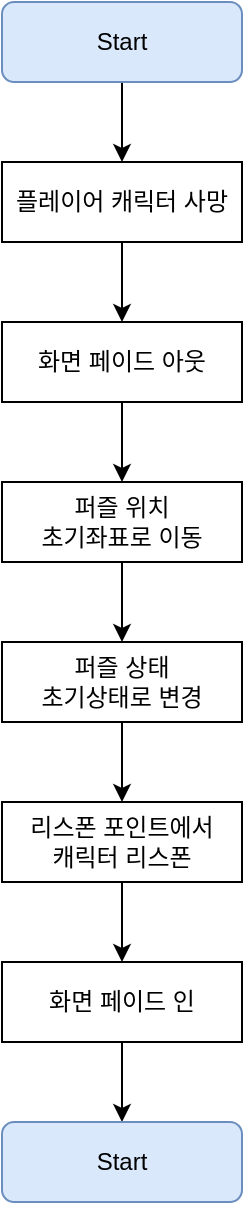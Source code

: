 <mxfile version="14.5.7" type="device"><diagram id="gYGGac4-sCnNwY5JGSFR" name="Page-1"><mxGraphModel dx="1102" dy="557" grid="1" gridSize="10" guides="1" tooltips="1" connect="1" arrows="1" fold="1" page="1" pageScale="1" pageWidth="827" pageHeight="1169" math="0" shadow="0"><root><mxCell id="0"/><mxCell id="1" parent="0"/><mxCell id="jArpJqAtxRt47M2cSEUZ-3" style="edgeStyle=orthogonalEdgeStyle;rounded=0;orthogonalLoop=1;jettySize=auto;html=1;exitX=0.5;exitY=1;exitDx=0;exitDy=0;entryX=0.5;entryY=0;entryDx=0;entryDy=0;" parent="1" source="jArpJqAtxRt47M2cSEUZ-1" target="jArpJqAtxRt47M2cSEUZ-2" edge="1"><mxGeometry relative="1" as="geometry"/></mxCell><mxCell id="jArpJqAtxRt47M2cSEUZ-1" value="Start" style="rounded=1;whiteSpace=wrap;html=1;fillColor=#dae8fc;strokeColor=#6c8ebf;" parent="1" vertex="1"><mxGeometry x="240" y="80" width="120" height="40" as="geometry"/></mxCell><mxCell id="jArpJqAtxRt47M2cSEUZ-5" style="edgeStyle=orthogonalEdgeStyle;rounded=0;orthogonalLoop=1;jettySize=auto;html=1;exitX=0.5;exitY=1;exitDx=0;exitDy=0;" parent="1" source="jArpJqAtxRt47M2cSEUZ-2" target="jArpJqAtxRt47M2cSEUZ-4" edge="1"><mxGeometry relative="1" as="geometry"/></mxCell><mxCell id="jArpJqAtxRt47M2cSEUZ-2" value="플레이어 캐릭터 사망" style="rounded=0;whiteSpace=wrap;html=1;" parent="1" vertex="1"><mxGeometry x="240" y="160" width="120" height="40" as="geometry"/></mxCell><mxCell id="jArpJqAtxRt47M2cSEUZ-7" style="edgeStyle=orthogonalEdgeStyle;rounded=0;orthogonalLoop=1;jettySize=auto;html=1;exitX=0.5;exitY=1;exitDx=0;exitDy=0;entryX=0.5;entryY=0;entryDx=0;entryDy=0;" parent="1" source="jArpJqAtxRt47M2cSEUZ-4" target="jArpJqAtxRt47M2cSEUZ-6" edge="1"><mxGeometry relative="1" as="geometry"/></mxCell><mxCell id="jArpJqAtxRt47M2cSEUZ-4" value="화면 페이드 아웃" style="rounded=0;whiteSpace=wrap;html=1;" parent="1" vertex="1"><mxGeometry x="240" y="240" width="120" height="40" as="geometry"/></mxCell><mxCell id="R0F_q-L-1ayGHb8F3FAt-2" style="edgeStyle=orthogonalEdgeStyle;rounded=0;orthogonalLoop=1;jettySize=auto;html=1;exitX=0.5;exitY=1;exitDx=0;exitDy=0;entryX=0.5;entryY=0;entryDx=0;entryDy=0;" edge="1" parent="1" source="jArpJqAtxRt47M2cSEUZ-6" target="R0F_q-L-1ayGHb8F3FAt-1"><mxGeometry relative="1" as="geometry"/></mxCell><mxCell id="jArpJqAtxRt47M2cSEUZ-6" value="퍼즐 위치&lt;br&gt;초기좌표로 이동" style="rounded=0;whiteSpace=wrap;html=1;" parent="1" vertex="1"><mxGeometry x="240" y="320" width="120" height="40" as="geometry"/></mxCell><mxCell id="jArpJqAtxRt47M2cSEUZ-11" style="edgeStyle=orthogonalEdgeStyle;rounded=0;orthogonalLoop=1;jettySize=auto;html=1;exitX=0.5;exitY=1;exitDx=0;exitDy=0;" parent="1" source="jArpJqAtxRt47M2cSEUZ-8" target="jArpJqAtxRt47M2cSEUZ-10" edge="1"><mxGeometry relative="1" as="geometry"/></mxCell><mxCell id="jArpJqAtxRt47M2cSEUZ-8" value="리스폰 포인트에서&lt;br&gt;캐릭터 리스폰" style="rounded=0;whiteSpace=wrap;html=1;" parent="1" vertex="1"><mxGeometry x="240" y="480" width="120" height="40" as="geometry"/></mxCell><mxCell id="jArpJqAtxRt47M2cSEUZ-13" style="edgeStyle=orthogonalEdgeStyle;rounded=0;orthogonalLoop=1;jettySize=auto;html=1;exitX=0.5;exitY=1;exitDx=0;exitDy=0;" parent="1" source="jArpJqAtxRt47M2cSEUZ-10" target="jArpJqAtxRt47M2cSEUZ-12" edge="1"><mxGeometry relative="1" as="geometry"/></mxCell><mxCell id="jArpJqAtxRt47M2cSEUZ-10" value="화면 페이드 인" style="rounded=0;whiteSpace=wrap;html=1;" parent="1" vertex="1"><mxGeometry x="240" y="560" width="120" height="40" as="geometry"/></mxCell><mxCell id="jArpJqAtxRt47M2cSEUZ-12" value="Start" style="rounded=1;whiteSpace=wrap;html=1;fillColor=#dae8fc;strokeColor=#6c8ebf;" parent="1" vertex="1"><mxGeometry x="240" y="640" width="120" height="40" as="geometry"/></mxCell><mxCell id="R0F_q-L-1ayGHb8F3FAt-3" style="edgeStyle=orthogonalEdgeStyle;rounded=0;orthogonalLoop=1;jettySize=auto;html=1;exitX=0.5;exitY=1;exitDx=0;exitDy=0;" edge="1" parent="1" source="R0F_q-L-1ayGHb8F3FAt-1" target="jArpJqAtxRt47M2cSEUZ-8"><mxGeometry relative="1" as="geometry"/></mxCell><mxCell id="R0F_q-L-1ayGHb8F3FAt-1" value="퍼즐 상태&lt;br&gt;초기상태로 변경" style="rounded=0;whiteSpace=wrap;html=1;" vertex="1" parent="1"><mxGeometry x="240" y="400" width="120" height="40" as="geometry"/></mxCell></root></mxGraphModel></diagram></mxfile>
